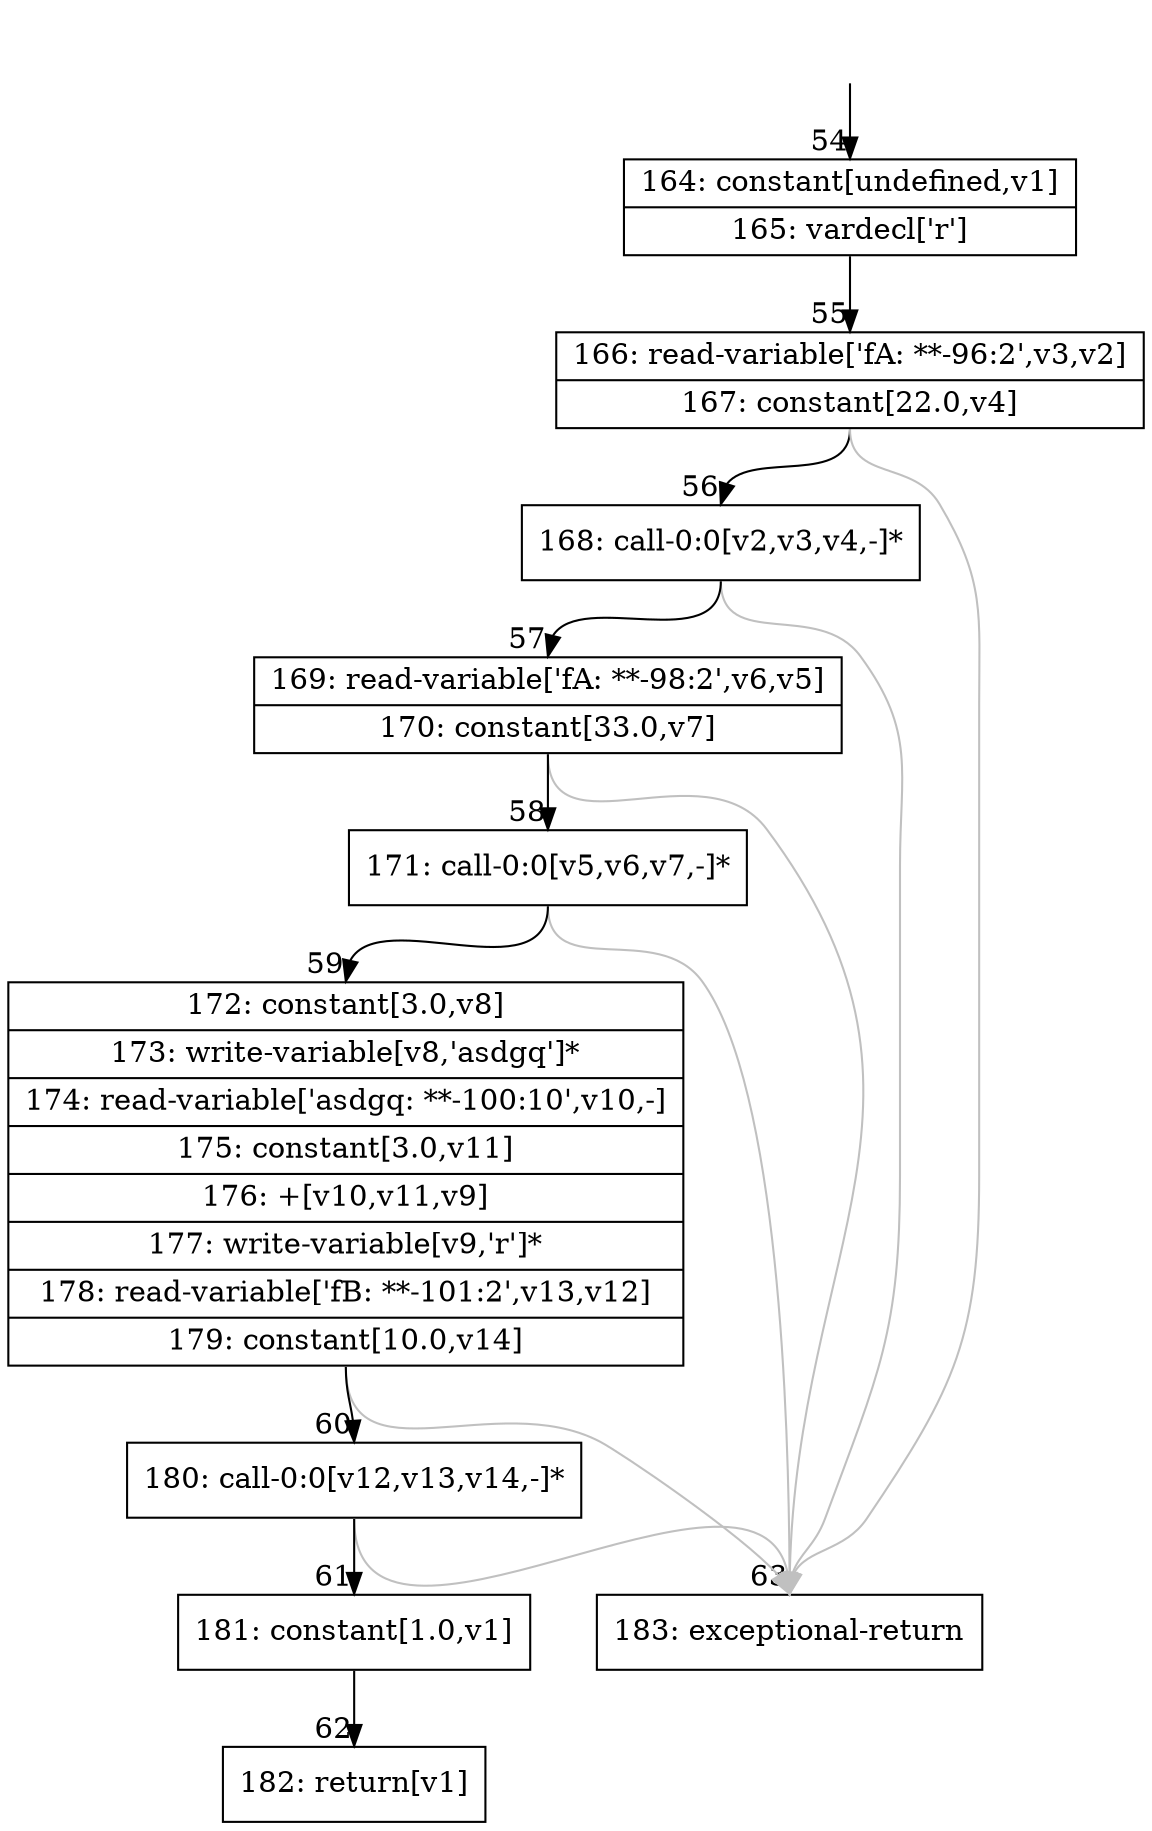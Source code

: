 digraph {
rankdir="TD"
BB_entry5[shape=none,label=""];
BB_entry5 -> BB54 [tailport=s, headport=n, headlabel="    54"]
BB54 [shape=record label="{164: constant[undefined,v1]|165: vardecl['r']}" ] 
BB54 -> BB55 [tailport=s, headport=n, headlabel="      55"]
BB55 [shape=record label="{166: read-variable['fA: **-96:2',v3,v2]|167: constant[22.0,v4]}" ] 
BB55 -> BB56 [tailport=s, headport=n, headlabel="      56"]
BB55 -> BB63 [tailport=s, headport=n, color=gray, headlabel="      63"]
BB56 [shape=record label="{168: call-0:0[v2,v3,v4,-]*}" ] 
BB56 -> BB57 [tailport=s, headport=n, headlabel="      57"]
BB56 -> BB63 [tailport=s, headport=n, color=gray]
BB57 [shape=record label="{169: read-variable['fA: **-98:2',v6,v5]|170: constant[33.0,v7]}" ] 
BB57 -> BB58 [tailport=s, headport=n, headlabel="      58"]
BB57 -> BB63 [tailport=s, headport=n, color=gray]
BB58 [shape=record label="{171: call-0:0[v5,v6,v7,-]*}" ] 
BB58 -> BB59 [tailport=s, headport=n, headlabel="      59"]
BB58 -> BB63 [tailport=s, headport=n, color=gray]
BB59 [shape=record label="{172: constant[3.0,v8]|173: write-variable[v8,'asdgq']*|174: read-variable['asdgq: **-100:10',v10,-]|175: constant[3.0,v11]|176: +[v10,v11,v9]|177: write-variable[v9,'r']*|178: read-variable['fB: **-101:2',v13,v12]|179: constant[10.0,v14]}" ] 
BB59 -> BB60 [tailport=s, headport=n, headlabel="      60"]
BB59 -> BB63 [tailport=s, headport=n, color=gray]
BB60 [shape=record label="{180: call-0:0[v12,v13,v14,-]*}" ] 
BB60 -> BB61 [tailport=s, headport=n, headlabel="      61"]
BB60 -> BB63 [tailport=s, headport=n, color=gray]
BB61 [shape=record label="{181: constant[1.0,v1]}" ] 
BB61 -> BB62 [tailport=s, headport=n, headlabel="      62"]
BB62 [shape=record label="{182: return[v1]}" ] 
BB63 [shape=record label="{183: exceptional-return}" ] 
}
